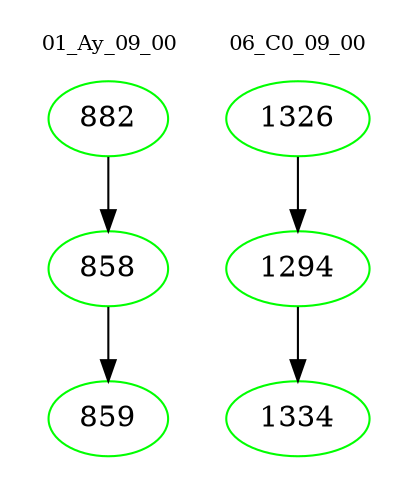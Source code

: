 digraph{
subgraph cluster_0 {
color = white
label = "01_Ay_09_00";
fontsize=10;
T0_882 [label="882", color="green"]
T0_882 -> T0_858 [color="black"]
T0_858 [label="858", color="green"]
T0_858 -> T0_859 [color="black"]
T0_859 [label="859", color="green"]
}
subgraph cluster_1 {
color = white
label = "06_C0_09_00";
fontsize=10;
T1_1326 [label="1326", color="green"]
T1_1326 -> T1_1294 [color="black"]
T1_1294 [label="1294", color="green"]
T1_1294 -> T1_1334 [color="black"]
T1_1334 [label="1334", color="green"]
}
}
